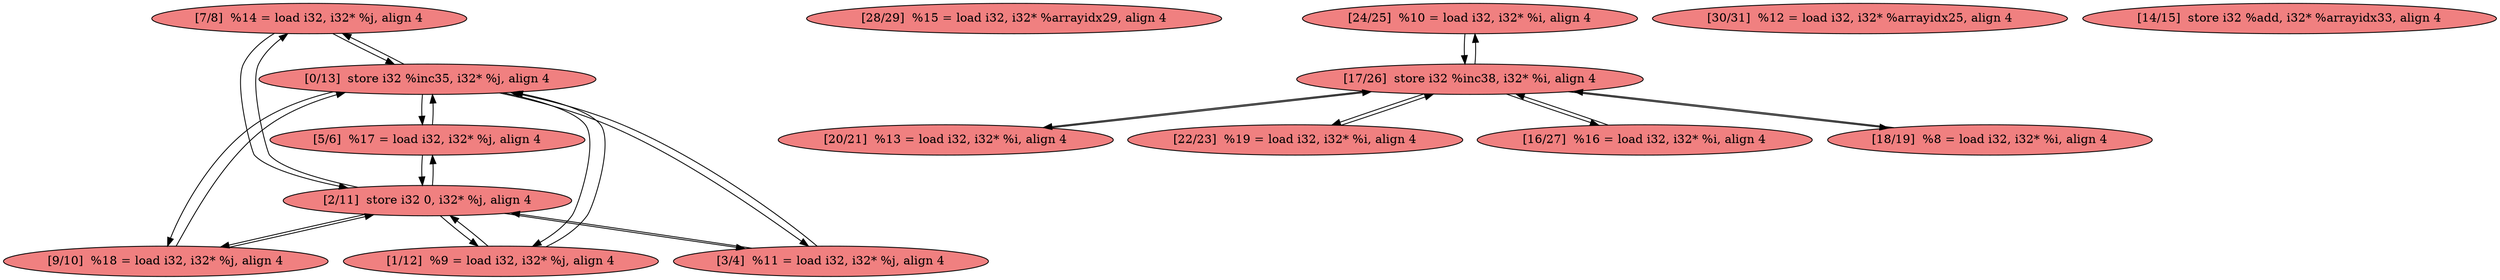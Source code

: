 
digraph G {


node260 [fillcolor=lightcoral,label="[7/8]  %14 = load i32, i32* %j, align 4",shape=ellipse,style=filled ]
node259 [fillcolor=lightcoral,label="[28/29]  %15 = load i32, i32* %arrayidx29, align 4",shape=ellipse,style=filled ]
node258 [fillcolor=lightcoral,label="[9/10]  %18 = load i32, i32* %j, align 4",shape=ellipse,style=filled ]
node257 [fillcolor=lightcoral,label="[24/25]  %10 = load i32, i32* %i, align 4",shape=ellipse,style=filled ]
node255 [fillcolor=lightcoral,label="[20/21]  %13 = load i32, i32* %i, align 4",shape=ellipse,style=filled ]
node254 [fillcolor=lightcoral,label="[22/23]  %19 = load i32, i32* %i, align 4",shape=ellipse,style=filled ]
node261 [fillcolor=lightcoral,label="[30/31]  %12 = load i32, i32* %arrayidx25, align 4",shape=ellipse,style=filled ]
node253 [fillcolor=lightcoral,label="[1/12]  %9 = load i32, i32* %j, align 4",shape=ellipse,style=filled ]
node248 [fillcolor=lightcoral,label="[14/15]  store i32 %add, i32* %arrayidx33, align 4",shape=ellipse,style=filled ]
node262 [fillcolor=lightcoral,label="[17/26]  store i32 %inc38, i32* %i, align 4",shape=ellipse,style=filled ]
node247 [fillcolor=lightcoral,label="[0/13]  store i32 %inc35, i32* %j, align 4",shape=ellipse,style=filled ]
node256 [fillcolor=lightcoral,label="[3/4]  %11 = load i32, i32* %j, align 4",shape=ellipse,style=filled ]
node249 [fillcolor=lightcoral,label="[16/27]  %16 = load i32, i32* %i, align 4",shape=ellipse,style=filled ]
node250 [fillcolor=lightcoral,label="[5/6]  %17 = load i32, i32* %j, align 4",shape=ellipse,style=filled ]
node251 [fillcolor=lightcoral,label="[2/11]  store i32 0, i32* %j, align 4",shape=ellipse,style=filled ]
node252 [fillcolor=lightcoral,label="[18/19]  %8 = load i32, i32* %i, align 4",shape=ellipse,style=filled ]

node251->node260 [ ]
node251->node253 [ ]
node251->node256 [ ]
node253->node247 [ ]
node247->node253 [ ]
node247->node260 [ ]
node260->node247 [ ]
node254->node262 [ ]
node262->node255 [ ]
node251->node250 [ ]
node262->node249 [ ]
node262->node257 [ ]
node257->node262 [ ]
node260->node251 [ ]
node247->node250 [ ]
node255->node262 [ ]
node250->node247 [ ]
node262->node254 [ ]
node258->node247 [ ]
node251->node258 [ ]
node258->node251 [ ]
node256->node251 [ ]
node247->node258 [ ]
node253->node251 [ ]
node249->node262 [ ]
node247->node256 [ ]
node250->node251 [ ]
node256->node247 [ ]
node252->node262 [ ]
node262->node252 [ ]


}

